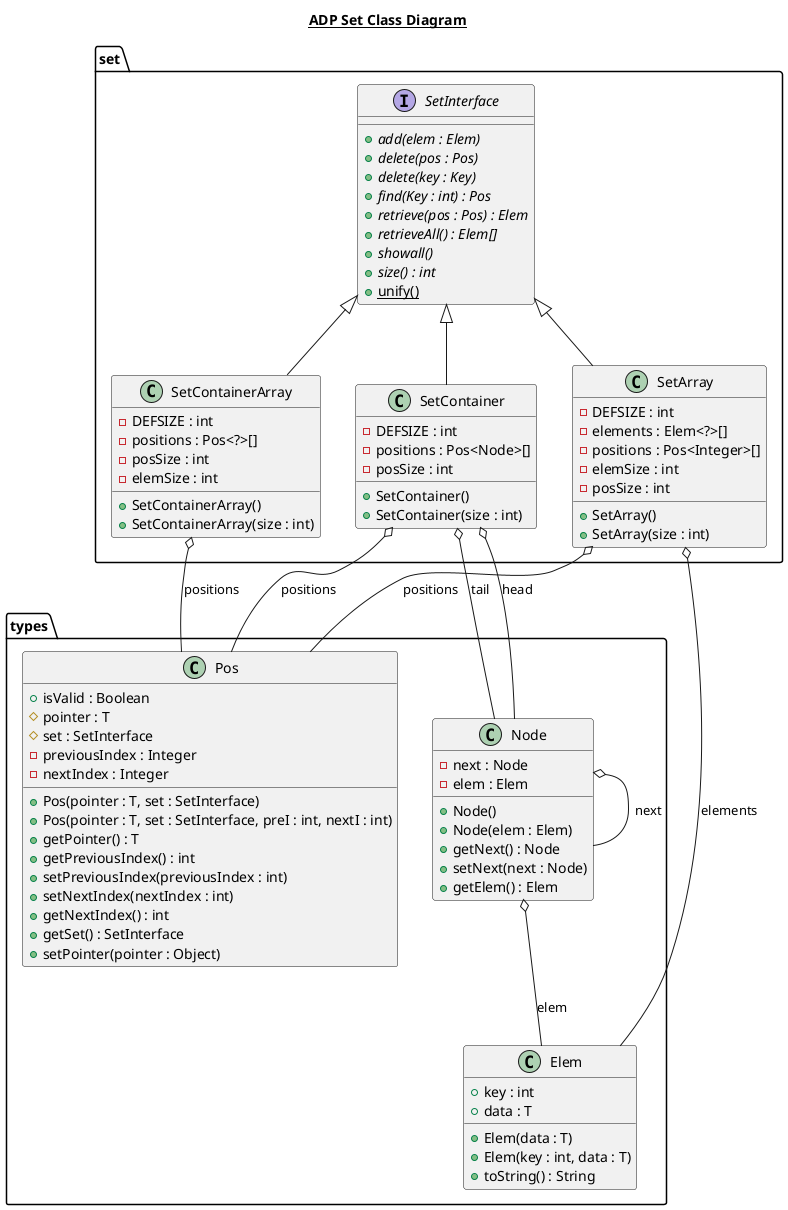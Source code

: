 @startuml

title __ADP Set Class Diagram__

  package types {
    class Elem {
        + key : int
        + data : T
        + Elem(data : T)
        + Elem(key : int, data : T)
        + toString() : String
    }
  }


  package types {
    class Node {
        - next : Node
        - elem : Elem
        + Node()
        + Node(elem : Elem)
        + getNext() : Node
        + setNext(next : Node)
        + getElem() : Elem
    }
  }


  package types {
    class Pos {
        + isValid : Boolean
        # pointer : T
        # set : SetInterface
        - previousIndex : Integer
        - nextIndex : Integer
        + Pos(pointer : T, set : SetInterface)
        + Pos(pointer : T, set : SetInterface, preI : int, nextI : int)
        + getPointer() : T
        + getPreviousIndex() : int
        + setPreviousIndex(previousIndex : int)
        + setNextIndex(nextIndex : int)
        + getNextIndex() : int
        + getSet() : SetInterface
        + setPointer(pointer : Object)
    }
  }
  

  package set {
    class SetArray {
        - DEFSIZE : int
        - elements : Elem<?>[]
        - positions : Pos<Integer>[]
        - elemSize : int
        - posSize : int
        + SetArray()
        + SetArray(size : int)
    }
  }


  package set {
    class SetContainerArray {
        - DEFSIZE : int
        - positions : Pos<?>[]
        - posSize : int
        - elemSize : int
        + SetContainerArray()
        + SetContainerArray(size : int)
    }
  }


  package set {
    class SetContainer {
        - DEFSIZE : int
        - positions : Pos<Node>[]
        - posSize : int
        + SetContainer()
        + SetContainer(size : int)
    }
  }


  package set {
    interface SetInterface {
        {abstract} + add(elem : Elem)
        {abstract} + delete(pos : Pos)
        {abstract} + delete(key : Key)
        {abstract} + find(Key : int) : Pos
        {abstract} + retrieve(pos : Pos) : Elem
        {abstract} + retrieveAll() : Elem[]
        {abstract} + showall()
        {abstract} + size() : int
        {static} + unify()
    }
  }
  

  Node o-- Node : next
  Node o-- Elem : elem
  SetArray -up-|> SetInterface
  SetContainer -up-|> SetInterface
  SetContainer o-- Node : head
  SetContainer o-- Node : tail
  SetContainer o-- Pos : positions
  SetContainerArray o-- Pos : positions
  SetArray o-- Pos : positions
  SetArray o-- Elem : elements
  SetContainerArray -up-|> SetInterface



@enduml
